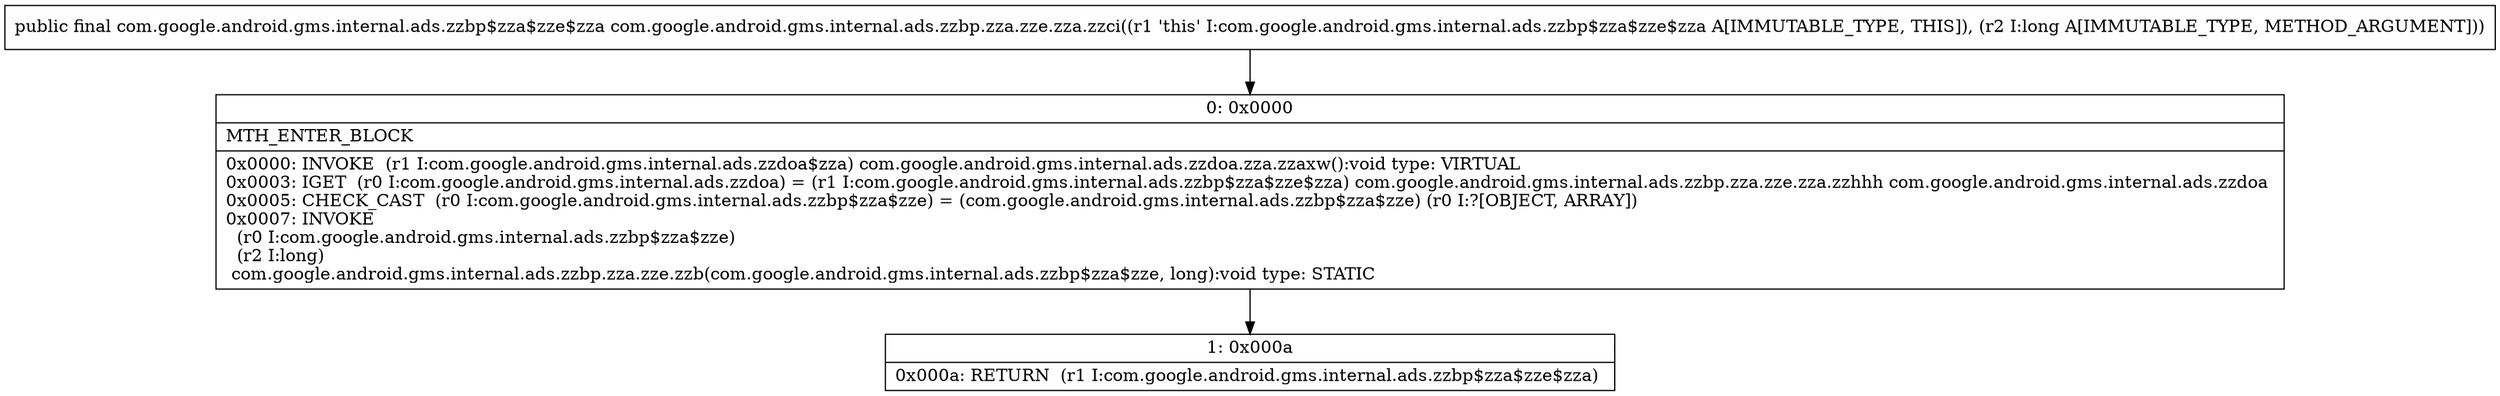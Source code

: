 digraph "CFG forcom.google.android.gms.internal.ads.zzbp.zza.zze.zza.zzci(J)Lcom\/google\/android\/gms\/internal\/ads\/zzbp$zza$zze$zza;" {
Node_0 [shape=record,label="{0\:\ 0x0000|MTH_ENTER_BLOCK\l|0x0000: INVOKE  (r1 I:com.google.android.gms.internal.ads.zzdoa$zza) com.google.android.gms.internal.ads.zzdoa.zza.zzaxw():void type: VIRTUAL \l0x0003: IGET  (r0 I:com.google.android.gms.internal.ads.zzdoa) = (r1 I:com.google.android.gms.internal.ads.zzbp$zza$zze$zza) com.google.android.gms.internal.ads.zzbp.zza.zze.zza.zzhhh com.google.android.gms.internal.ads.zzdoa \l0x0005: CHECK_CAST  (r0 I:com.google.android.gms.internal.ads.zzbp$zza$zze) = (com.google.android.gms.internal.ads.zzbp$zza$zze) (r0 I:?[OBJECT, ARRAY]) \l0x0007: INVOKE  \l  (r0 I:com.google.android.gms.internal.ads.zzbp$zza$zze)\l  (r2 I:long)\l com.google.android.gms.internal.ads.zzbp.zza.zze.zzb(com.google.android.gms.internal.ads.zzbp$zza$zze, long):void type: STATIC \l}"];
Node_1 [shape=record,label="{1\:\ 0x000a|0x000a: RETURN  (r1 I:com.google.android.gms.internal.ads.zzbp$zza$zze$zza) \l}"];
MethodNode[shape=record,label="{public final com.google.android.gms.internal.ads.zzbp$zza$zze$zza com.google.android.gms.internal.ads.zzbp.zza.zze.zza.zzci((r1 'this' I:com.google.android.gms.internal.ads.zzbp$zza$zze$zza A[IMMUTABLE_TYPE, THIS]), (r2 I:long A[IMMUTABLE_TYPE, METHOD_ARGUMENT])) }"];
MethodNode -> Node_0;
Node_0 -> Node_1;
}

